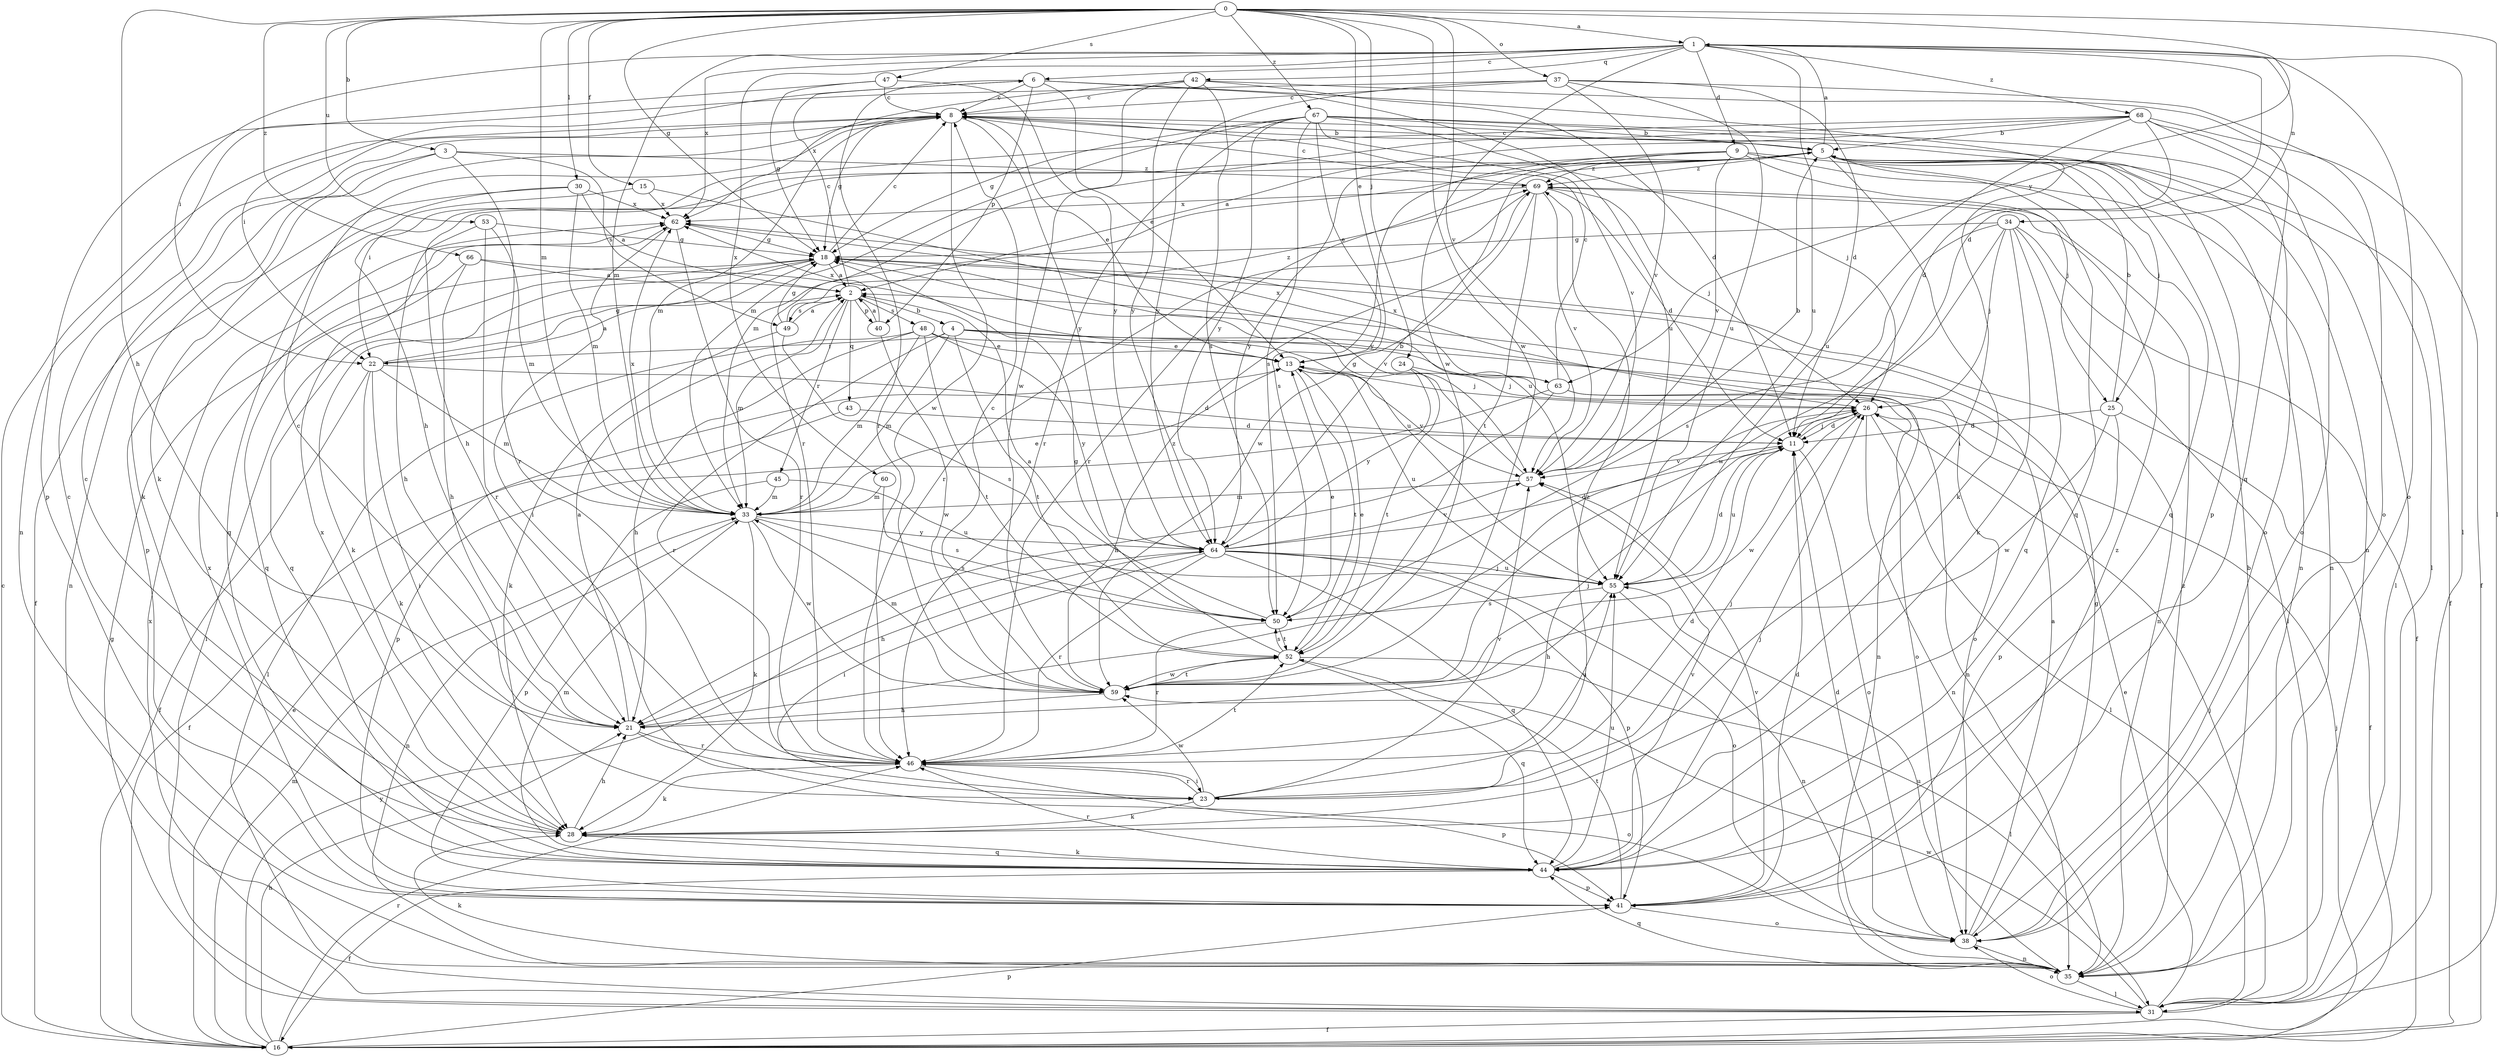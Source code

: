 strict digraph  {
0;
1;
2;
3;
4;
5;
6;
8;
9;
11;
13;
15;
16;
18;
21;
22;
23;
24;
25;
26;
28;
30;
31;
33;
34;
35;
37;
38;
40;
41;
42;
43;
44;
45;
46;
47;
48;
49;
50;
52;
53;
55;
57;
59;
60;
62;
63;
64;
66;
67;
68;
69;
0 -> 1  [label=a];
0 -> 3  [label=b];
0 -> 13  [label=e];
0 -> 15  [label=f];
0 -> 18  [label=g];
0 -> 21  [label=h];
0 -> 24  [label=j];
0 -> 30  [label=l];
0 -> 31  [label=l];
0 -> 33  [label=m];
0 -> 37  [label=o];
0 -> 47  [label=s];
0 -> 53  [label=u];
0 -> 57  [label=v];
0 -> 59  [label=w];
0 -> 63  [label=y];
0 -> 66  [label=z];
0 -> 67  [label=z];
1 -> 6  [label=c];
1 -> 9  [label=d];
1 -> 11  [label=d];
1 -> 22  [label=i];
1 -> 31  [label=l];
1 -> 33  [label=m];
1 -> 34  [label=n];
1 -> 38  [label=o];
1 -> 42  [label=q];
1 -> 55  [label=u];
1 -> 59  [label=w];
1 -> 60  [label=x];
1 -> 62  [label=x];
1 -> 68  [label=z];
2 -> 4  [label=b];
2 -> 6  [label=c];
2 -> 33  [label=m];
2 -> 40  [label=p];
2 -> 43  [label=q];
2 -> 45  [label=r];
2 -> 48  [label=s];
2 -> 49  [label=s];
3 -> 16  [label=f];
3 -> 28  [label=k];
3 -> 46  [label=r];
3 -> 49  [label=s];
3 -> 69  [label=z];
4 -> 13  [label=e];
4 -> 22  [label=i];
4 -> 33  [label=m];
4 -> 35  [label=n];
4 -> 46  [label=r];
4 -> 52  [label=t];
4 -> 63  [label=y];
5 -> 1  [label=a];
5 -> 8  [label=c];
5 -> 16  [label=f];
5 -> 21  [label=h];
5 -> 22  [label=i];
5 -> 25  [label=j];
5 -> 28  [label=k];
5 -> 31  [label=l];
5 -> 33  [label=m];
5 -> 35  [label=n];
5 -> 44  [label=q];
5 -> 46  [label=r];
5 -> 69  [label=z];
6 -> 8  [label=c];
6 -> 13  [label=e];
6 -> 22  [label=i];
6 -> 23  [label=i];
6 -> 40  [label=p];
6 -> 46  [label=r];
6 -> 55  [label=u];
8 -> 5  [label=b];
8 -> 13  [label=e];
8 -> 18  [label=g];
8 -> 28  [label=k];
8 -> 33  [label=m];
8 -> 35  [label=n];
8 -> 59  [label=w];
8 -> 64  [label=y];
9 -> 25  [label=j];
9 -> 35  [label=n];
9 -> 44  [label=q];
9 -> 50  [label=s];
9 -> 57  [label=v];
9 -> 64  [label=y];
9 -> 69  [label=z];
11 -> 26  [label=j];
11 -> 38  [label=o];
11 -> 55  [label=u];
11 -> 57  [label=v];
13 -> 26  [label=j];
13 -> 52  [label=t];
13 -> 55  [label=u];
13 -> 57  [label=v];
15 -> 41  [label=p];
15 -> 55  [label=u];
15 -> 62  [label=x];
16 -> 8  [label=c];
16 -> 13  [label=e];
16 -> 21  [label=h];
16 -> 26  [label=j];
16 -> 33  [label=m];
16 -> 41  [label=p];
16 -> 46  [label=r];
16 -> 64  [label=y];
18 -> 2  [label=a];
18 -> 8  [label=c];
18 -> 28  [label=k];
18 -> 31  [label=l];
18 -> 35  [label=n];
18 -> 44  [label=q];
18 -> 57  [label=v];
21 -> 2  [label=a];
21 -> 8  [label=c];
21 -> 26  [label=j];
21 -> 38  [label=o];
21 -> 46  [label=r];
22 -> 2  [label=a];
22 -> 11  [label=d];
22 -> 16  [label=f];
22 -> 18  [label=g];
22 -> 23  [label=i];
22 -> 28  [label=k];
22 -> 33  [label=m];
23 -> 11  [label=d];
23 -> 26  [label=j];
23 -> 28  [label=k];
23 -> 46  [label=r];
23 -> 57  [label=v];
23 -> 59  [label=w];
23 -> 69  [label=z];
24 -> 26  [label=j];
24 -> 52  [label=t];
24 -> 64  [label=y];
25 -> 5  [label=b];
25 -> 11  [label=d];
25 -> 16  [label=f];
25 -> 41  [label=p];
25 -> 59  [label=w];
26 -> 11  [label=d];
26 -> 31  [label=l];
26 -> 35  [label=n];
26 -> 59  [label=w];
26 -> 62  [label=x];
28 -> 8  [label=c];
28 -> 21  [label=h];
28 -> 44  [label=q];
28 -> 62  [label=x];
30 -> 2  [label=a];
30 -> 33  [label=m];
30 -> 35  [label=n];
30 -> 44  [label=q];
30 -> 62  [label=x];
31 -> 13  [label=e];
31 -> 16  [label=f];
31 -> 18  [label=g];
31 -> 26  [label=j];
31 -> 38  [label=o];
31 -> 59  [label=w];
31 -> 62  [label=x];
33 -> 13  [label=e];
33 -> 28  [label=k];
33 -> 35  [label=n];
33 -> 50  [label=s];
33 -> 59  [label=w];
33 -> 62  [label=x];
33 -> 64  [label=y];
34 -> 16  [label=f];
34 -> 18  [label=g];
34 -> 26  [label=j];
34 -> 28  [label=k];
34 -> 31  [label=l];
34 -> 44  [label=q];
34 -> 50  [label=s];
34 -> 59  [label=w];
35 -> 5  [label=b];
35 -> 28  [label=k];
35 -> 31  [label=l];
35 -> 44  [label=q];
35 -> 55  [label=u];
35 -> 69  [label=z];
37 -> 8  [label=c];
37 -> 11  [label=d];
37 -> 35  [label=n];
37 -> 38  [label=o];
37 -> 55  [label=u];
37 -> 57  [label=v];
37 -> 64  [label=y];
38 -> 2  [label=a];
38 -> 11  [label=d];
38 -> 18  [label=g];
38 -> 35  [label=n];
40 -> 2  [label=a];
40 -> 59  [label=w];
40 -> 62  [label=x];
41 -> 11  [label=d];
41 -> 38  [label=o];
41 -> 52  [label=t];
41 -> 57  [label=v];
41 -> 62  [label=x];
41 -> 69  [label=z];
42 -> 8  [label=c];
42 -> 11  [label=d];
42 -> 44  [label=q];
42 -> 50  [label=s];
42 -> 59  [label=w];
42 -> 62  [label=x];
42 -> 64  [label=y];
43 -> 11  [label=d];
43 -> 16  [label=f];
44 -> 8  [label=c];
44 -> 16  [label=f];
44 -> 26  [label=j];
44 -> 28  [label=k];
44 -> 33  [label=m];
44 -> 41  [label=p];
44 -> 46  [label=r];
44 -> 55  [label=u];
44 -> 57  [label=v];
45 -> 33  [label=m];
45 -> 41  [label=p];
45 -> 55  [label=u];
46 -> 23  [label=i];
46 -> 26  [label=j];
46 -> 28  [label=k];
46 -> 41  [label=p];
46 -> 52  [label=t];
46 -> 55  [label=u];
47 -> 8  [label=c];
47 -> 18  [label=g];
47 -> 41  [label=p];
47 -> 64  [label=y];
48 -> 13  [label=e];
48 -> 21  [label=h];
48 -> 31  [label=l];
48 -> 33  [label=m];
48 -> 38  [label=o];
48 -> 52  [label=t];
48 -> 64  [label=y];
49 -> 2  [label=a];
49 -> 18  [label=g];
49 -> 28  [label=k];
49 -> 50  [label=s];
49 -> 69  [label=z];
50 -> 2  [label=a];
50 -> 13  [label=e];
50 -> 46  [label=r];
50 -> 52  [label=t];
52 -> 13  [label=e];
52 -> 18  [label=g];
52 -> 31  [label=l];
52 -> 44  [label=q];
52 -> 50  [label=s];
52 -> 59  [label=w];
53 -> 18  [label=g];
53 -> 21  [label=h];
53 -> 33  [label=m];
53 -> 46  [label=r];
55 -> 11  [label=d];
55 -> 21  [label=h];
55 -> 35  [label=n];
55 -> 50  [label=s];
57 -> 5  [label=b];
57 -> 18  [label=g];
57 -> 33  [label=m];
59 -> 8  [label=c];
59 -> 21  [label=h];
59 -> 33  [label=m];
59 -> 52  [label=t];
59 -> 69  [label=z];
60 -> 33  [label=m];
60 -> 50  [label=s];
62 -> 18  [label=g];
62 -> 23  [label=i];
62 -> 46  [label=r];
63 -> 8  [label=c];
63 -> 21  [label=h];
63 -> 35  [label=n];
63 -> 38  [label=o];
63 -> 41  [label=p];
63 -> 62  [label=x];
64 -> 5  [label=b];
64 -> 11  [label=d];
64 -> 21  [label=h];
64 -> 23  [label=i];
64 -> 38  [label=o];
64 -> 41  [label=p];
64 -> 44  [label=q];
64 -> 46  [label=r];
64 -> 55  [label=u];
64 -> 57  [label=v];
66 -> 2  [label=a];
66 -> 21  [label=h];
66 -> 44  [label=q];
66 -> 55  [label=u];
67 -> 5  [label=b];
67 -> 13  [label=e];
67 -> 18  [label=g];
67 -> 26  [label=j];
67 -> 33  [label=m];
67 -> 38  [label=o];
67 -> 41  [label=p];
67 -> 46  [label=r];
67 -> 50  [label=s];
67 -> 57  [label=v];
67 -> 64  [label=y];
68 -> 2  [label=a];
68 -> 5  [label=b];
68 -> 11  [label=d];
68 -> 16  [label=f];
68 -> 21  [label=h];
68 -> 31  [label=l];
68 -> 38  [label=o];
68 -> 46  [label=r];
68 -> 55  [label=u];
69 -> 8  [label=c];
69 -> 11  [label=d];
69 -> 26  [label=j];
69 -> 46  [label=r];
69 -> 52  [label=t];
69 -> 57  [label=v];
69 -> 59  [label=w];
69 -> 62  [label=x];
}
